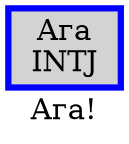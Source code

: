 digraph SENTENCE_4453 {
	graph [label="Ага!"]
	node [style=filled]
		0 [label="Ага
INTJ" color=blue fillcolor=lightgray penwidth=3 shape=box]
}